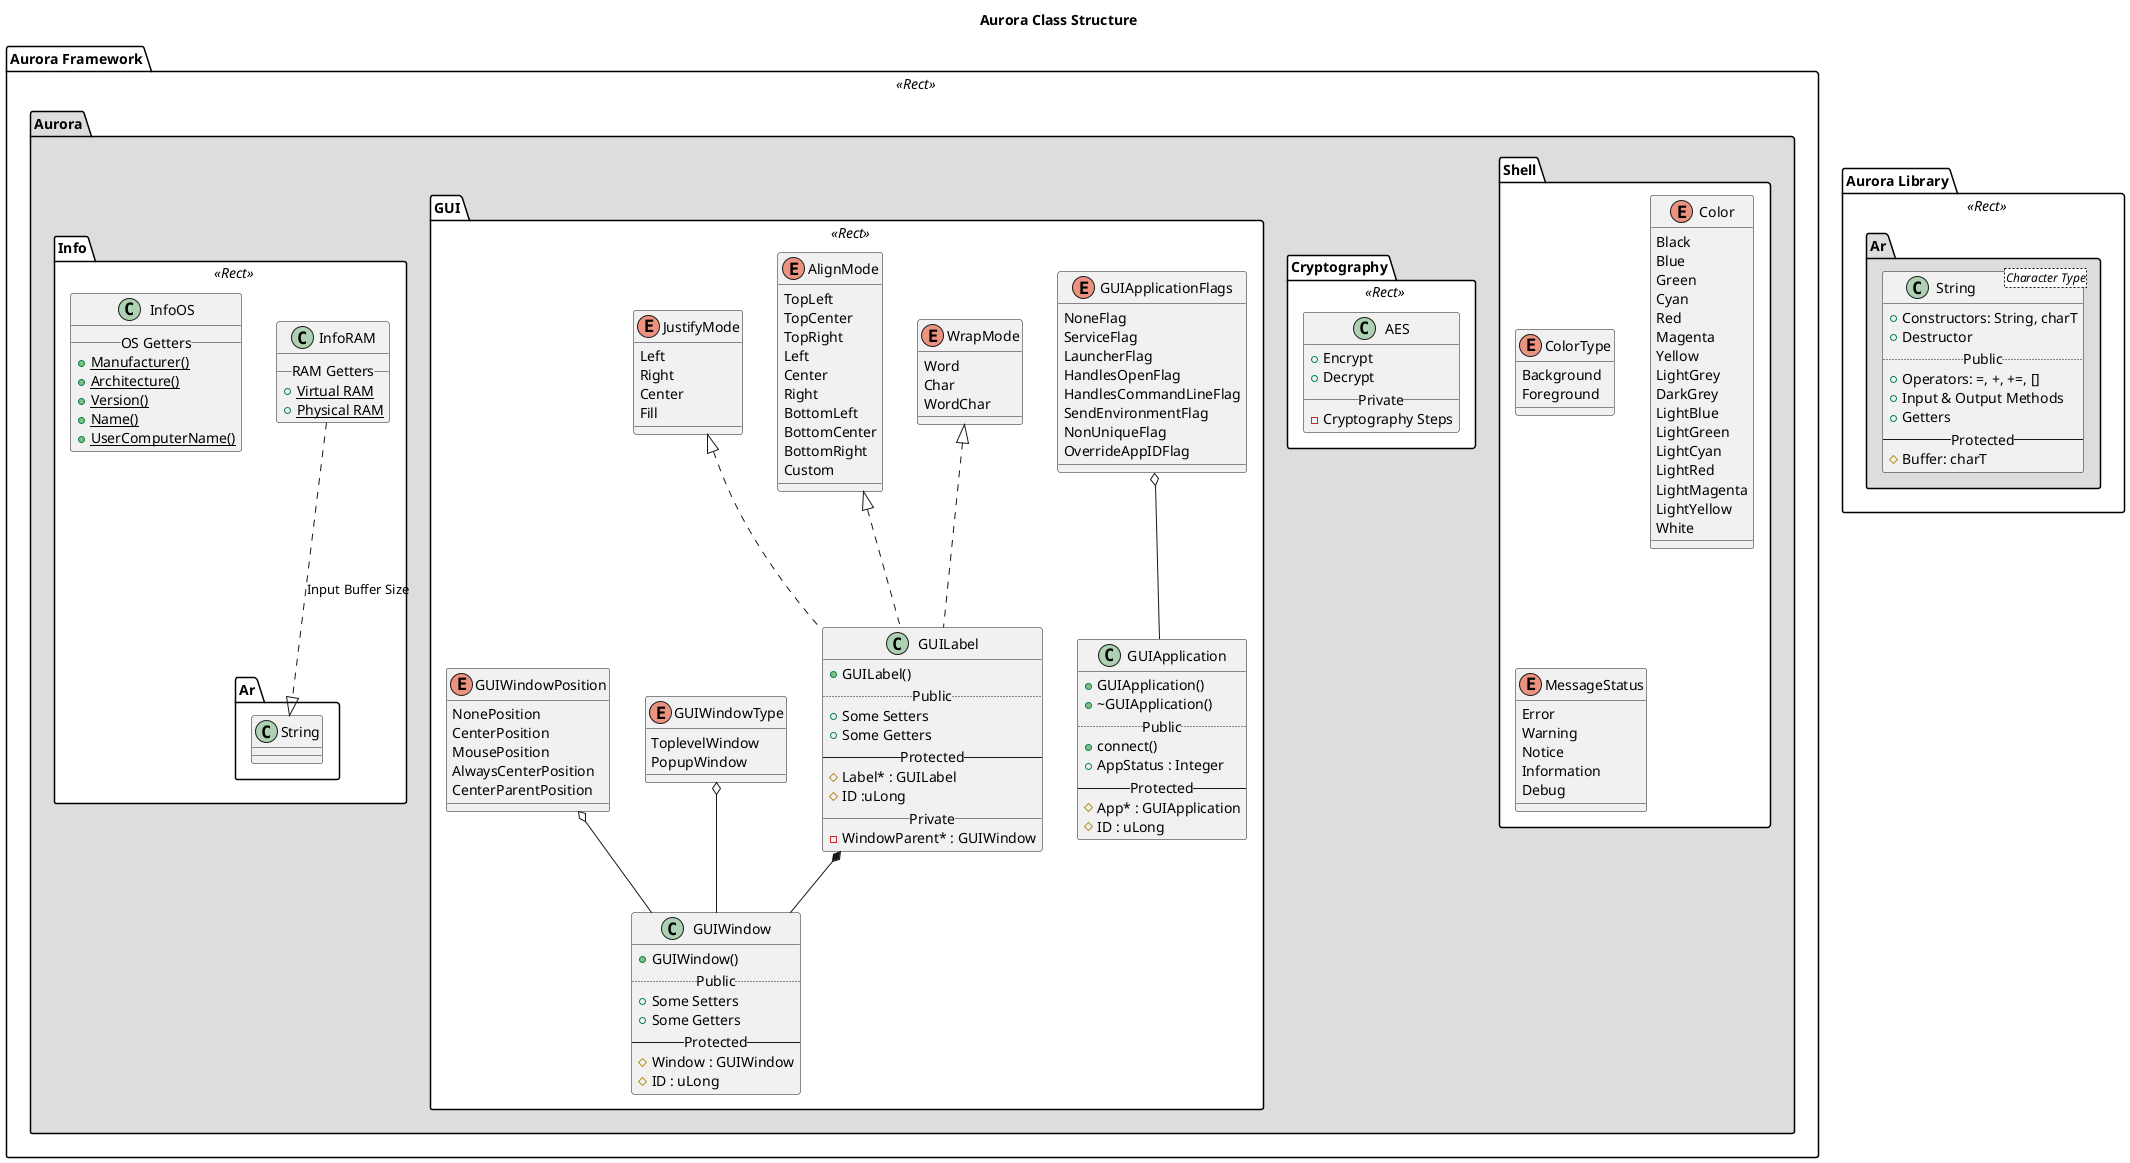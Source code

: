@startuml
title Aurora Class Structure
package "Aurora Library" <<Rect>> {
	namespace Ar #DDDDDD {
		class String <Character Type>{
			+Constructors: String, charT
			+Destructor
			.. Public ..
			+Operators: =, +, +=, []
			+Input & Output Methods
			+Getters
			-- Protected --
			#Buffer: charT
		}
	}
}

package "Aurora Framework" <<Rect>> {
	namespace Aurora #DDDDDD {
		namespace Shell #FFFFFF {
			enum ColorType {
				Background
				Foreground
			}
			enum Color {
				Black
				Blue
				Green
				Cyan
				Red
				Magenta
				Yellow
				LightGrey
				DarkGrey
				LightBlue
				LightGreen
				LightCyan
				LightRed
				LightMagenta
				LightYellow
				White
			}
			enum MessageStatus {
				Error
				Warning
				Notice
				Information
				Debug
			}
		}
		package "Cryptography" <<Rect>> #FFFFFF {
			class AES {
				+Encrypt
				+Decrypt
				__ Private __
				-Cryptography Steps
			}
		}
		package "GUI" <<Rect>> #FFFFFF {
			enum GUIApplicationFlags {
				NoneFlag
				ServiceFlag
				LauncherFlag
				HandlesOpenFlag
				HandlesCommandLineFlag
				SendEnvironmentFlag
				NonUniqueFlag
				OverrideAppIDFlag
			}
			enum WrapMode {
				Word
				Char
				WordChar
			}
			enum AlignMode {
				TopLeft
				TopCenter
				TopRight
				Left
				Center
				Right
				BottomLeft
				BottomCenter
				BottomRight
				Custom
			}
			enum JustifyMode {
				Left
				Right
				Center
				Fill
			}
			class GUIApplication {
				+GUIApplication()
				+~GUIApplication()
				.. Public ..
				+connect()
				+AppStatus : Integer
				-- Protected --
				#App* : GUIApplication
				#ID : uLong
			}
			class GUILabel {
				+GUILabel()
				.. Public ..
				+Some Setters
				+Some Getters
				-- Protected --
				#Label* : GUILabel
				#ID :uLong
				__ Private __
				-WindowParent* : GUIWindow
			}
			enum GUIWindowType {
				ToplevelWindow
				PopupWindow
			}
			enum GUIWindowPosition {
				NonePosition
				CenterPosition
				MousePosition
				AlwaysCenterPosition
				CenterParentPosition
			}
			class GUIWindow {
				+GUIWindow()
				.. Public ..
				+Some Setters
				+Some Getters
				-- Protected --
				#Window : GUIWindow
				#ID : uLong
			}
			WrapMode <|.. GUILabel
			AlignMode <|.. GUILabel
			JustifyMode <|.. GUILabel
			GUIApplicationFlags o-- GUIApplication
			GUIWindowType o-- GUIWindow
			GUIWindowPosition o-- GUIWindow
			GUILabel *-- GUIWindow
		}
		package "Info" <<Rect>> #FFFFFF {
			class InfoRAM {
				__ RAM Getters __
				{static} +Virtual RAM
				{static} +Physical RAM
			}
			class InfoOS {
				__ OS Getters __
				{static} +Manufacturer()
				{static} +Architecture()
				{static} +Version()
				{static} +Name()
				{static} +UserComputerName()
			}
			InfoRAM ..|> Ar.String : Input Buffer Size
		}

	}
}
@enduml
